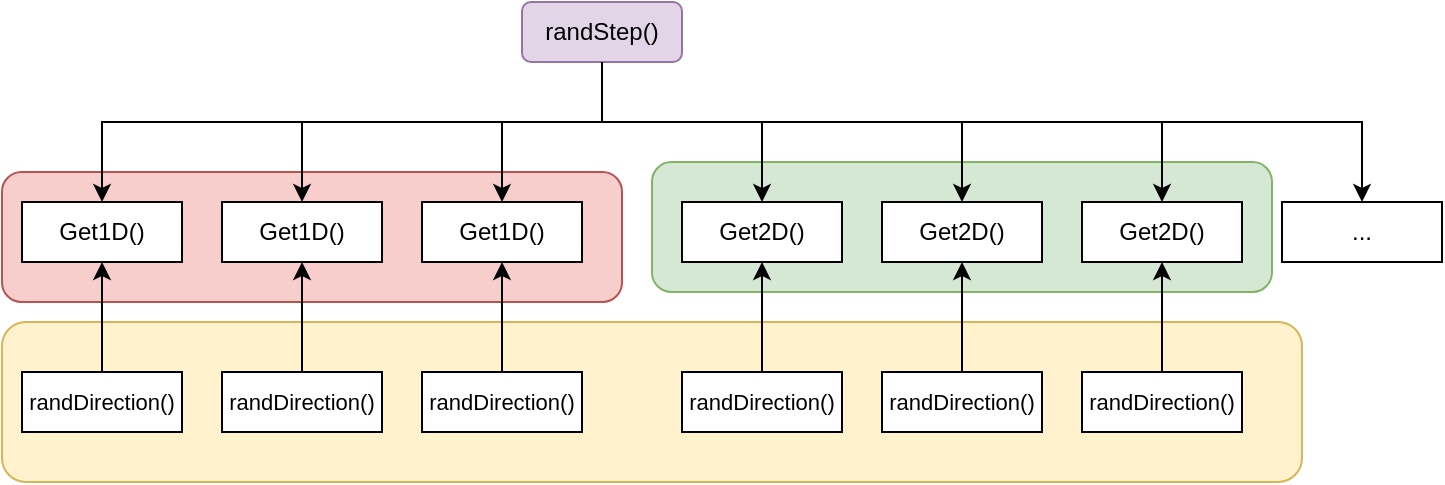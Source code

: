 <mxfile version="22.1.7" type="github">
  <diagram name="第 1 页" id="n4EPoAl4d1TwxHDF5cub">
    <mxGraphModel dx="1185" dy="639" grid="1" gridSize="10" guides="1" tooltips="1" connect="1" arrows="1" fold="1" page="1" pageScale="1" pageWidth="827" pageHeight="1169" math="0" shadow="0">
      <root>
        <mxCell id="0" />
        <mxCell id="1" parent="0" />
        <mxCell id="HhCP0gk5ZvKczgAGPvd4-48" value="" style="rounded=1;whiteSpace=wrap;html=1;fillColor=#d5e8d4;strokeColor=#82b366;" vertex="1" parent="1">
          <mxGeometry x="345" y="300" width="310" height="65" as="geometry" />
        </mxCell>
        <mxCell id="HhCP0gk5ZvKczgAGPvd4-47" value="" style="rounded=1;whiteSpace=wrap;html=1;fillColor=#f8cecc;strokeColor=#b85450;" vertex="1" parent="1">
          <mxGeometry x="20" y="305" width="310" height="65" as="geometry" />
        </mxCell>
        <mxCell id="HhCP0gk5ZvKczgAGPvd4-34" value="" style="rounded=1;whiteSpace=wrap;html=1;fillColor=#fff2cc;strokeColor=#d6b656;" vertex="1" parent="1">
          <mxGeometry x="20" y="380" width="650" height="80" as="geometry" />
        </mxCell>
        <mxCell id="HhCP0gk5ZvKczgAGPvd4-17" style="edgeStyle=orthogonalEdgeStyle;rounded=0;orthogonalLoop=1;jettySize=auto;html=1;" edge="1" parent="1" source="HhCP0gk5ZvKczgAGPvd4-1" target="HhCP0gk5ZvKczgAGPvd4-5">
          <mxGeometry relative="1" as="geometry">
            <Array as="points">
              <mxPoint x="320" y="280" />
              <mxPoint x="400" y="280" />
            </Array>
          </mxGeometry>
        </mxCell>
        <mxCell id="HhCP0gk5ZvKczgAGPvd4-20" style="edgeStyle=orthogonalEdgeStyle;rounded=0;orthogonalLoop=1;jettySize=auto;html=1;" edge="1" parent="1" source="HhCP0gk5ZvKczgAGPvd4-1" target="HhCP0gk5ZvKczgAGPvd4-9">
          <mxGeometry relative="1" as="geometry">
            <Array as="points">
              <mxPoint x="320" y="280" />
              <mxPoint x="700" y="280" />
            </Array>
          </mxGeometry>
        </mxCell>
        <mxCell id="HhCP0gk5ZvKczgAGPvd4-37" style="edgeStyle=orthogonalEdgeStyle;rounded=0;orthogonalLoop=1;jettySize=auto;html=1;" edge="1" parent="1" source="HhCP0gk5ZvKczgAGPvd4-1" target="HhCP0gk5ZvKczgAGPvd4-14">
          <mxGeometry relative="1" as="geometry">
            <Array as="points">
              <mxPoint x="320" y="280" />
              <mxPoint x="270" y="280" />
            </Array>
          </mxGeometry>
        </mxCell>
        <mxCell id="HhCP0gk5ZvKczgAGPvd4-38" style="edgeStyle=orthogonalEdgeStyle;rounded=0;orthogonalLoop=1;jettySize=auto;html=1;" edge="1" parent="1" source="HhCP0gk5ZvKczgAGPvd4-1" target="HhCP0gk5ZvKczgAGPvd4-15">
          <mxGeometry relative="1" as="geometry">
            <Array as="points">
              <mxPoint x="320" y="280" />
              <mxPoint x="170" y="280" />
            </Array>
          </mxGeometry>
        </mxCell>
        <mxCell id="HhCP0gk5ZvKczgAGPvd4-39" style="edgeStyle=orthogonalEdgeStyle;rounded=0;orthogonalLoop=1;jettySize=auto;html=1;" edge="1" parent="1" source="HhCP0gk5ZvKczgAGPvd4-1" target="HhCP0gk5ZvKczgAGPvd4-16">
          <mxGeometry relative="1" as="geometry">
            <Array as="points">
              <mxPoint x="320" y="280" />
              <mxPoint x="70" y="280" />
            </Array>
          </mxGeometry>
        </mxCell>
        <mxCell id="HhCP0gk5ZvKczgAGPvd4-40" style="edgeStyle=orthogonalEdgeStyle;rounded=0;orthogonalLoop=1;jettySize=auto;html=1;entryX=0.5;entryY=0;entryDx=0;entryDy=0;" edge="1" parent="1" source="HhCP0gk5ZvKczgAGPvd4-1" target="HhCP0gk5ZvKczgAGPvd4-7">
          <mxGeometry relative="1" as="geometry">
            <Array as="points">
              <mxPoint x="320" y="280" />
              <mxPoint x="500" y="280" />
            </Array>
          </mxGeometry>
        </mxCell>
        <mxCell id="HhCP0gk5ZvKczgAGPvd4-1" value="randStep()" style="whiteSpace=wrap;html=1;rounded=1;fillColor=#e1d5e7;strokeColor=#9673a6;" vertex="1" parent="1">
          <mxGeometry x="280" y="220" width="80" height="30" as="geometry" />
        </mxCell>
        <mxCell id="HhCP0gk5ZvKczgAGPvd4-5" value="Get2D()" style="whiteSpace=wrap;html=1;" vertex="1" parent="1">
          <mxGeometry x="360" y="320" width="80" height="30" as="geometry" />
        </mxCell>
        <mxCell id="HhCP0gk5ZvKczgAGPvd4-7" value="Get2D()" style="whiteSpace=wrap;html=1;" vertex="1" parent="1">
          <mxGeometry x="460" y="320" width="80" height="30" as="geometry" />
        </mxCell>
        <mxCell id="HhCP0gk5ZvKczgAGPvd4-8" value="Get2D()" style="whiteSpace=wrap;html=1;" vertex="1" parent="1">
          <mxGeometry x="560" y="320" width="80" height="30" as="geometry" />
        </mxCell>
        <mxCell id="HhCP0gk5ZvKczgAGPvd4-9" value="..." style="whiteSpace=wrap;html=1;" vertex="1" parent="1">
          <mxGeometry x="660" y="320" width="80" height="30" as="geometry" />
        </mxCell>
        <mxCell id="HhCP0gk5ZvKczgAGPvd4-14" value="Get1D()" style="whiteSpace=wrap;html=1;" vertex="1" parent="1">
          <mxGeometry x="230" y="320" width="80" height="30" as="geometry" />
        </mxCell>
        <mxCell id="HhCP0gk5ZvKczgAGPvd4-15" value="Get1D()" style="whiteSpace=wrap;html=1;" vertex="1" parent="1">
          <mxGeometry x="130" y="320" width="80" height="30" as="geometry" />
        </mxCell>
        <mxCell id="HhCP0gk5ZvKczgAGPvd4-16" value="Get1D()" style="whiteSpace=wrap;html=1;" vertex="1" parent="1">
          <mxGeometry x="30" y="320" width="80" height="30" as="geometry" />
        </mxCell>
        <mxCell id="HhCP0gk5ZvKczgAGPvd4-19" style="edgeStyle=orthogonalEdgeStyle;rounded=0;orthogonalLoop=1;jettySize=auto;html=1;entryX=0.5;entryY=0;entryDx=0;entryDy=0;" edge="1" parent="1" source="HhCP0gk5ZvKczgAGPvd4-1" target="HhCP0gk5ZvKczgAGPvd4-8">
          <mxGeometry relative="1" as="geometry">
            <Array as="points">
              <mxPoint x="320" y="280" />
              <mxPoint x="600" y="280" />
            </Array>
          </mxGeometry>
        </mxCell>
        <mxCell id="HhCP0gk5ZvKczgAGPvd4-31" style="edgeStyle=orthogonalEdgeStyle;rounded=0;orthogonalLoop=1;jettySize=auto;html=1;entryX=0.5;entryY=1;entryDx=0;entryDy=0;" edge="1" parent="1" source="HhCP0gk5ZvKczgAGPvd4-27" target="HhCP0gk5ZvKczgAGPvd4-5">
          <mxGeometry relative="1" as="geometry" />
        </mxCell>
        <mxCell id="HhCP0gk5ZvKczgAGPvd4-27" value="randDirection()" style="whiteSpace=wrap;html=1;fontSize=11;" vertex="1" parent="1">
          <mxGeometry x="360" y="405" width="80" height="30" as="geometry" />
        </mxCell>
        <mxCell id="HhCP0gk5ZvKczgAGPvd4-32" style="edgeStyle=orthogonalEdgeStyle;rounded=0;orthogonalLoop=1;jettySize=auto;html=1;entryX=0.5;entryY=1;entryDx=0;entryDy=0;" edge="1" parent="1" source="HhCP0gk5ZvKczgAGPvd4-28" target="HhCP0gk5ZvKczgAGPvd4-7">
          <mxGeometry relative="1" as="geometry" />
        </mxCell>
        <mxCell id="HhCP0gk5ZvKczgAGPvd4-28" value="randDirection()" style="whiteSpace=wrap;html=1;fontSize=11;" vertex="1" parent="1">
          <mxGeometry x="460" y="405" width="80" height="30" as="geometry" />
        </mxCell>
        <mxCell id="HhCP0gk5ZvKczgAGPvd4-33" style="edgeStyle=orthogonalEdgeStyle;rounded=0;orthogonalLoop=1;jettySize=auto;html=1;entryX=0.5;entryY=1;entryDx=0;entryDy=0;" edge="1" parent="1" source="HhCP0gk5ZvKczgAGPvd4-29" target="HhCP0gk5ZvKczgAGPvd4-8">
          <mxGeometry relative="1" as="geometry" />
        </mxCell>
        <mxCell id="HhCP0gk5ZvKczgAGPvd4-29" value="randDirection()" style="whiteSpace=wrap;html=1;fontSize=11;" vertex="1" parent="1">
          <mxGeometry x="560" y="405" width="80" height="30" as="geometry" />
        </mxCell>
        <mxCell id="HhCP0gk5ZvKczgAGPvd4-45" style="edgeStyle=orthogonalEdgeStyle;rounded=0;orthogonalLoop=1;jettySize=auto;html=1;entryX=0.5;entryY=1;entryDx=0;entryDy=0;" edge="1" parent="1" source="HhCP0gk5ZvKczgAGPvd4-41" target="HhCP0gk5ZvKczgAGPvd4-15">
          <mxGeometry relative="1" as="geometry" />
        </mxCell>
        <mxCell id="HhCP0gk5ZvKczgAGPvd4-41" value="randDirection()" style="whiteSpace=wrap;html=1;fontSize=11;" vertex="1" parent="1">
          <mxGeometry x="130" y="405" width="80" height="30" as="geometry" />
        </mxCell>
        <mxCell id="HhCP0gk5ZvKczgAGPvd4-46" style="edgeStyle=orthogonalEdgeStyle;rounded=0;orthogonalLoop=1;jettySize=auto;html=1;entryX=0.5;entryY=1;entryDx=0;entryDy=0;" edge="1" parent="1" source="HhCP0gk5ZvKczgAGPvd4-42" target="HhCP0gk5ZvKczgAGPvd4-16">
          <mxGeometry relative="1" as="geometry" />
        </mxCell>
        <mxCell id="HhCP0gk5ZvKczgAGPvd4-42" value="randDirection()" style="whiteSpace=wrap;html=1;fontSize=11;" vertex="1" parent="1">
          <mxGeometry x="30" y="405" width="80" height="30" as="geometry" />
        </mxCell>
        <mxCell id="HhCP0gk5ZvKczgAGPvd4-44" style="edgeStyle=orthogonalEdgeStyle;rounded=0;orthogonalLoop=1;jettySize=auto;html=1;entryX=0.5;entryY=1;entryDx=0;entryDy=0;" edge="1" parent="1" source="HhCP0gk5ZvKczgAGPvd4-43" target="HhCP0gk5ZvKczgAGPvd4-14">
          <mxGeometry relative="1" as="geometry" />
        </mxCell>
        <mxCell id="HhCP0gk5ZvKczgAGPvd4-43" value="randDirection()" style="whiteSpace=wrap;html=1;fontSize=11;" vertex="1" parent="1">
          <mxGeometry x="230" y="405" width="80" height="30" as="geometry" />
        </mxCell>
      </root>
    </mxGraphModel>
  </diagram>
</mxfile>
